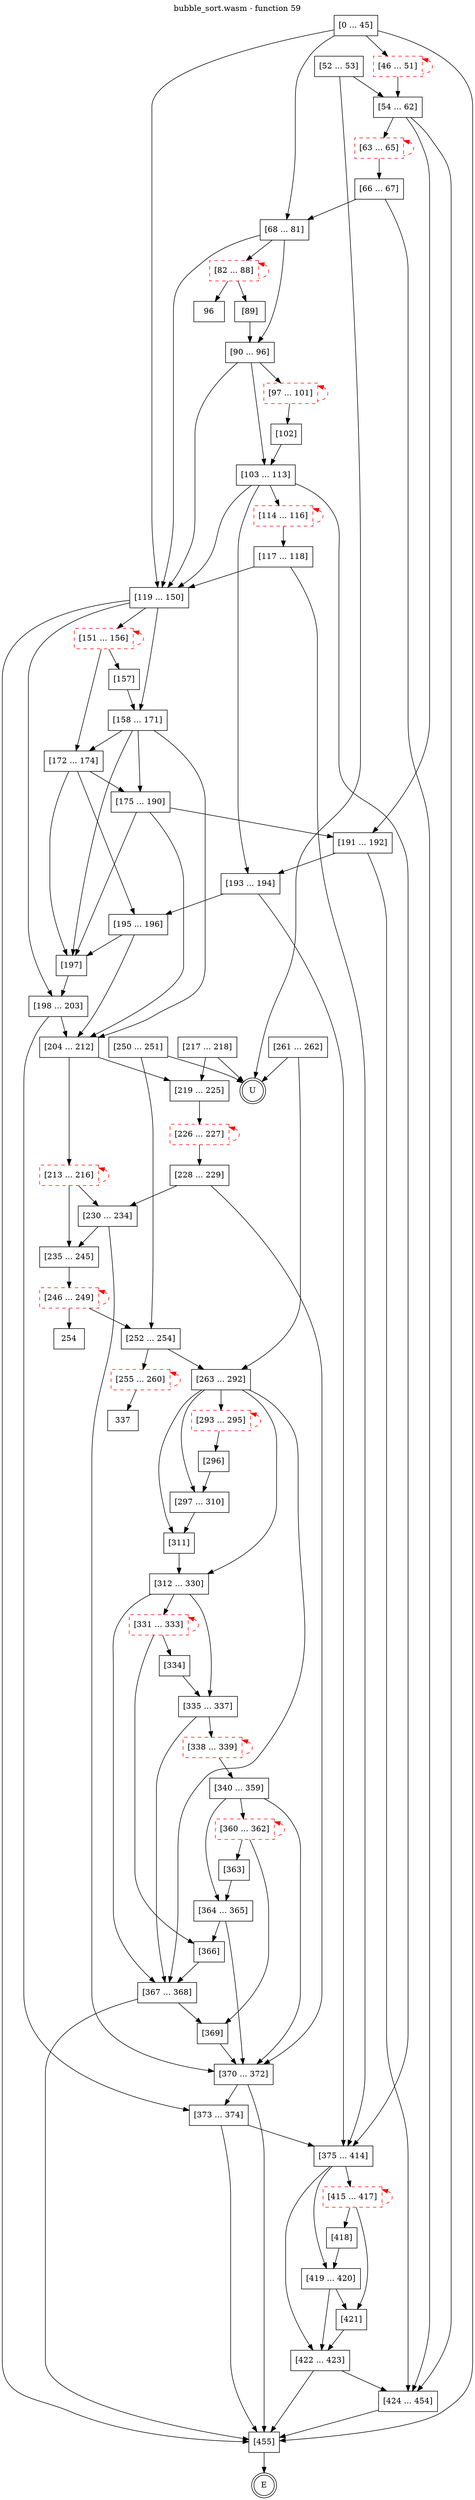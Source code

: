 digraph finite_state_machine {
    label = "bubble_sort.wasm - function 59"
    labelloc =  t
    labelfontsize = 16
    labelfontcolor = black
    labelfontname = "Helvetica"
    node [shape = doublecircle]; E U ;
    node [shape = box];
    node [shape=box, color=black, style=solid] 0[label="[0 ... 45]"]
    node [shape=box, color=red, style=dashed] 46[label="[46 ... 51]"]
    node [shape=box, color=black, style=solid] 52[label="[52 ... 53]"]
    node [shape=box, color=black, style=solid] 54[label="[54 ... 62]"]
    node [shape=box, color=red, style=dashed] 63[label="[63 ... 65]"]
    node [shape=box, color=black, style=solid] 66[label="[66 ... 67]"]
    node [shape=box, color=black, style=solid] 68[label="[68 ... 81]"]
    node [shape=box, color=red, style=dashed] 82[label="[82 ... 88]"]
    node [shape=box, color=black, style=solid] 89[label="[89]"]
    node [shape=box, color=black, style=solid] 90[label="[90 ... 96]"]
    node [shape=box, color=red, style=dashed] 97[label="[97 ... 101]"]
    node [shape=box, color=black, style=solid] 102[label="[102]"]
    node [shape=box, color=black, style=solid] 103[label="[103 ... 113]"]
    node [shape=box, color=red, style=dashed] 114[label="[114 ... 116]"]
    node [shape=box, color=black, style=solid] 117[label="[117 ... 118]"]
    node [shape=box, color=black, style=solid] 119[label="[119 ... 150]"]
    node [shape=box, color=red, style=dashed] 151[label="[151 ... 156]"]
    node [shape=box, color=black, style=solid] 157[label="[157]"]
    node [shape=box, color=black, style=solid] 158[label="[158 ... 171]"]
    node [shape=box, color=black, style=solid] 172[label="[172 ... 174]"]
    node [shape=box, color=black, style=solid] 175[label="[175 ... 190]"]
    node [shape=box, color=black, style=solid] 191[label="[191 ... 192]"]
    node [shape=box, color=black, style=solid] 193[label="[193 ... 194]"]
    node [shape=box, color=black, style=solid] 195[label="[195 ... 196]"]
    node [shape=box, color=black, style=solid] 197[label="[197]"]
    node [shape=box, color=black, style=solid] 198[label="[198 ... 203]"]
    node [shape=box, color=black, style=solid] 204[label="[204 ... 212]"]
    node [shape=box, color=red, style=dashed] 213[label="[213 ... 216]"]
    node [shape=box, color=black, style=solid] 217[label="[217 ... 218]"]
    node [shape=box, color=black, style=solid] 219[label="[219 ... 225]"]
    node [shape=box, color=red, style=dashed] 226[label="[226 ... 227]"]
    node [shape=box, color=black, style=solid] 228[label="[228 ... 229]"]
    node [shape=box, color=black, style=solid] 230[label="[230 ... 234]"]
    node [shape=box, color=black, style=solid] 235[label="[235 ... 245]"]
    node [shape=box, color=red, style=dashed] 246[label="[246 ... 249]"]
    node [shape=box, color=black, style=solid] 250[label="[250 ... 251]"]
    node [shape=box, color=black, style=solid] 252[label="[252 ... 254]"]
    node [shape=box, color=red, style=dashed] 255[label="[255 ... 260]"]
    node [shape=box, color=black, style=solid] 261[label="[261 ... 262]"]
    node [shape=box, color=black, style=solid] 263[label="[263 ... 292]"]
    node [shape=box, color=red, style=dashed] 293[label="[293 ... 295]"]
    node [shape=box, color=black, style=solid] 296[label="[296]"]
    node [shape=box, color=black, style=solid] 297[label="[297 ... 310]"]
    node [shape=box, color=black, style=solid] 311[label="[311]"]
    node [shape=box, color=black, style=solid] 312[label="[312 ... 330]"]
    node [shape=box, color=red, style=dashed] 331[label="[331 ... 333]"]
    node [shape=box, color=black, style=solid] 334[label="[334]"]
    node [shape=box, color=black, style=solid] 335[label="[335 ... 337]"]
    node [shape=box, color=red, style=dashed] 338[label="[338 ... 339]"]
    node [shape=box, color=black, style=solid] 340[label="[340 ... 359]"]
    node [shape=box, color=red, style=dashed] 360[label="[360 ... 362]"]
    node [shape=box, color=black, style=solid] 363[label="[363]"]
    node [shape=box, color=black, style=solid] 364[label="[364 ... 365]"]
    node [shape=box, color=black, style=solid] 366[label="[366]"]
    node [shape=box, color=black, style=solid] 367[label="[367 ... 368]"]
    node [shape=box, color=black, style=solid] 369[label="[369]"]
    node [shape=box, color=black, style=solid] 370[label="[370 ... 372]"]
    node [shape=box, color=black, style=solid] 373[label="[373 ... 374]"]
    node [shape=box, color=black, style=solid] 375[label="[375 ... 414]"]
    node [shape=box, color=red, style=dashed] 415[label="[415 ... 417]"]
    node [shape=box, color=black, style=solid] 418[label="[418]"]
    node [shape=box, color=black, style=solid] 419[label="[419 ... 420]"]
    node [shape=box, color=black, style=solid] 421[label="[421]"]
    node [shape=box, color=black, style=solid] 422[label="[422 ... 423]"]
    node [shape=box, color=black, style=solid] 424[label="[424 ... 454]"]
    node [shape=box, color=black, style=solid] 455[label="[455]"]
    node [shape=box, color=black, style=solid] U[label="U"]
    0 -> 46;
    0 -> 68;
    0 -> 119;
    0 -> 455;
    46 -> 54;
    46 -> 46[style="dashed" color="red" dir=back];
    52 -> 54;
    52 -> U;
    54 -> 63;
    54 -> 191;
    54 -> 424;
    63 -> 66;
    63 -> 63[style="dashed" color="red" dir=back];
    66 -> 68;
    66 -> 424;
    68 -> 82;
    68 -> 90;
    68 -> 119;
    82 -> 89;
    82 -> 96;
    82 -> 82[style="dashed" color="red" dir=back];
    89 -> 90;
    90 -> 97;
    90 -> 103;
    90 -> 119;
    97 -> 102;
    97 -> 97[style="dashed" color="red" dir=back];
    102 -> 103;
    103 -> 114;
    103 -> 119;
    103 -> 193;
    103 -> 375;
    114 -> 117;
    114 -> 114[style="dashed" color="red" dir=back];
    117 -> 119;
    117 -> 375;
    119 -> 151;
    119 -> 158;
    119 -> 198;
    119 -> 455;
    151 -> 157;
    151 -> 172;
    151 -> 151[style="dashed" color="red" dir=back];
    157 -> 158;
    158 -> 172;
    158 -> 175;
    158 -> 197;
    158 -> 204;
    172 -> 175;
    172 -> 195;
    172 -> 197;
    175 -> 191;
    175 -> 197;
    175 -> 204;
    191 -> 193;
    191 -> 424;
    193 -> 195;
    193 -> 375;
    195 -> 197;
    195 -> 204;
    197 -> 198;
    198 -> 204;
    198 -> 373;
    204 -> 213;
    204 -> 219;
    213 -> 230;
    213 -> 235;
    213 -> 213[style="dashed" color="red" dir=back];
    217 -> 219;
    217 -> U;
    219 -> 226;
    226 -> 228;
    226 -> 226[style="dashed" color="red" dir=back];
    228 -> 230;
    228 -> 370;
    230 -> 235;
    230 -> 370;
    235 -> 246;
    246 -> 252;
    246 -> 254;
    246 -> 246[style="dashed" color="red" dir=back];
    250 -> 252;
    250 -> U;
    252 -> 255;
    252 -> 263;
    255 -> 337;
    255 -> 255[style="dashed" color="red" dir=back];
    261 -> 263;
    261 -> U;
    263 -> 293;
    263 -> 297;
    263 -> 311;
    263 -> 312;
    263 -> 367;
    293 -> 296;
    293 -> 293[style="dashed" color="red" dir=back];
    296 -> 297;
    297 -> 311;
    311 -> 312;
    312 -> 331;
    312 -> 335;
    312 -> 367;
    331 -> 334;
    331 -> 366;
    331 -> 331[style="dashed" color="red" dir=back];
    334 -> 335;
    335 -> 338;
    335 -> 367;
    338 -> 340;
    338 -> 338[style="dashed" color="red" dir=back];
    340 -> 360;
    340 -> 364;
    340 -> 370;
    360 -> 363;
    360 -> 369;
    360 -> 360[style="dashed" color="red" dir=back];
    363 -> 364;
    364 -> 366;
    364 -> 370;
    366 -> 367;
    367 -> 369;
    367 -> 455;
    369 -> 370;
    370 -> 373;
    370 -> 455;
    373 -> 375;
    373 -> 455;
    375 -> 415;
    375 -> 419;
    375 -> 422;
    415 -> 418;
    415 -> 421;
    415 -> 415[style="dashed" color="red" dir=back];
    418 -> 419;
    419 -> 421;
    419 -> 422;
    421 -> 422;
    422 -> 424;
    422 -> 455;
    424 -> 455;
    455 -> E;
}
